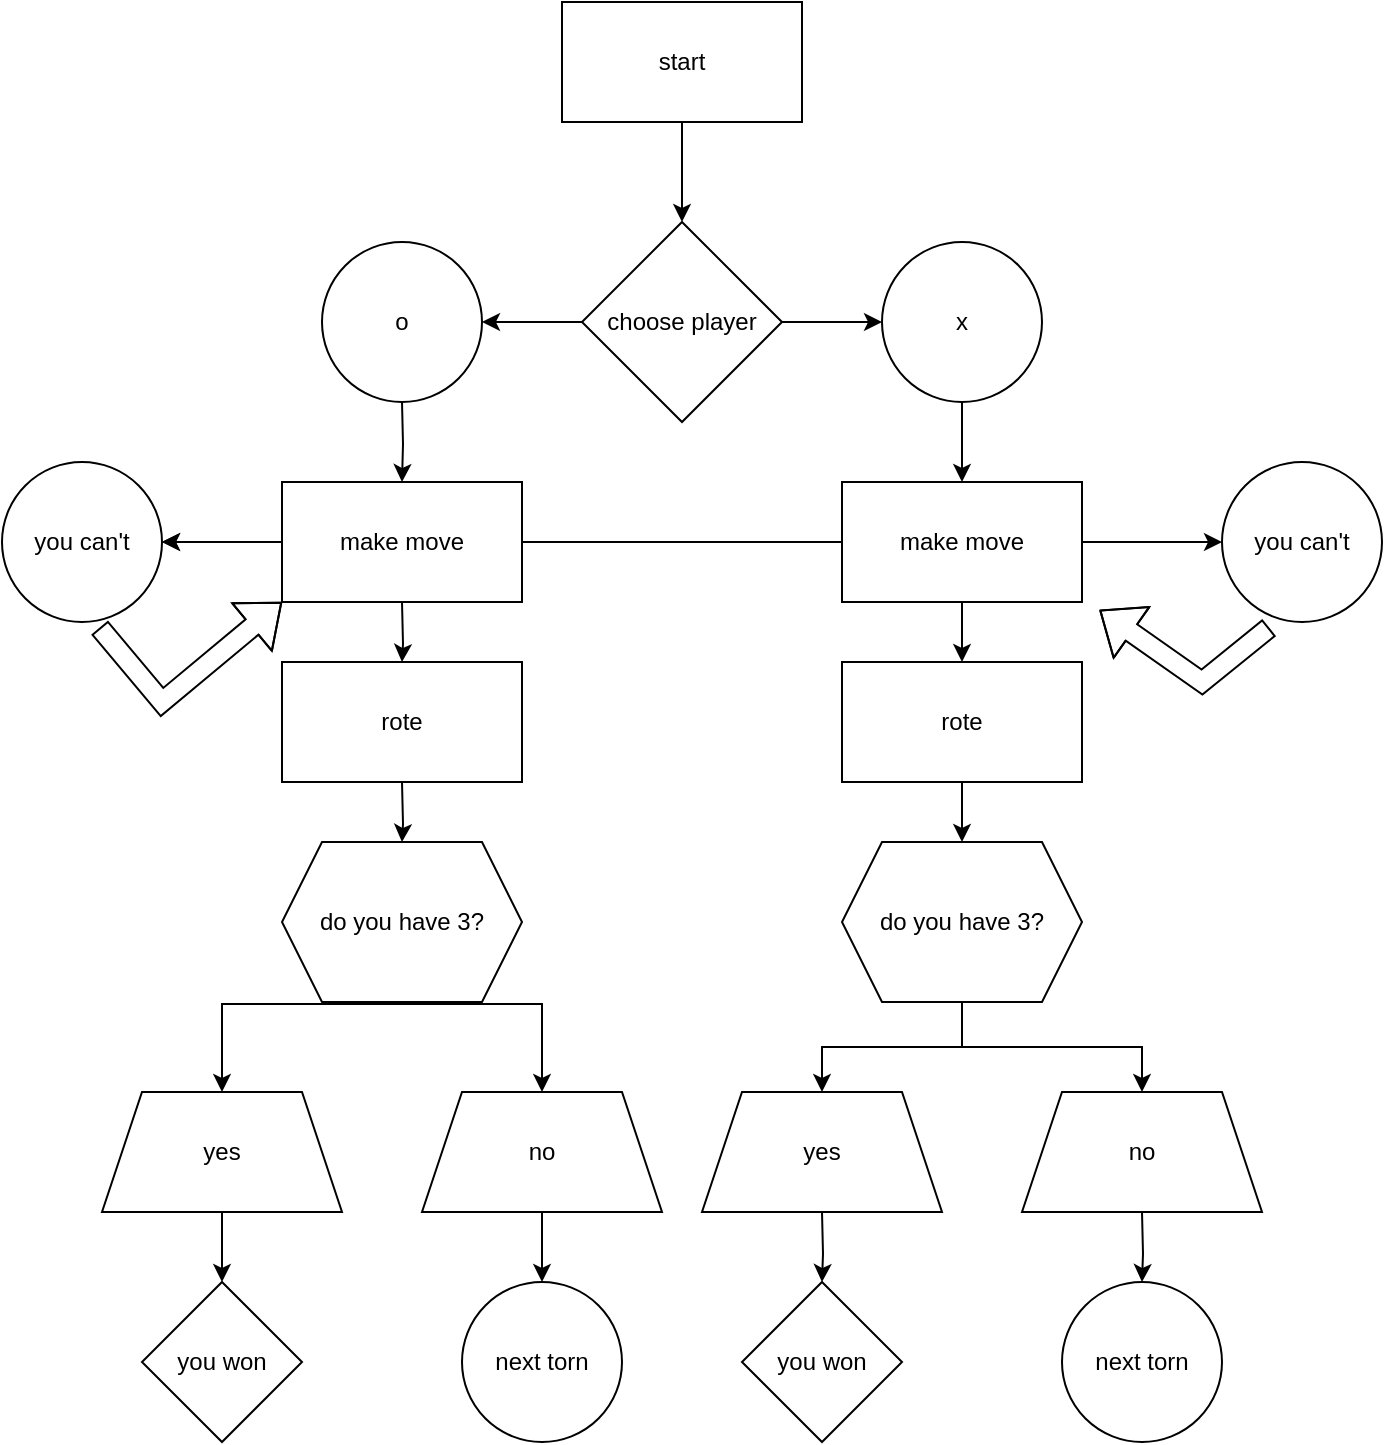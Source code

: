 <mxfile version="24.2.5" type="google" pages="3">
  <diagram name="‫עמוד-1‬" id="vnPmC6Hj0ANCb9C7g-GF">
    <mxGraphModel dx="1290" dy="522" grid="1" gridSize="10" guides="1" tooltips="1" connect="1" arrows="1" fold="1" page="1" pageScale="1" pageWidth="827" pageHeight="1169" math="0" shadow="0">
      <root>
        <mxCell id="0" />
        <mxCell id="1" parent="0" />
        <mxCell id="5YwmjccmEtclztH1JFm8-7" value="" style="edgeStyle=orthogonalEdgeStyle;rounded=0;orthogonalLoop=1;jettySize=auto;html=1;" parent="1" source="5YwmjccmEtclztH1JFm8-1" target="5YwmjccmEtclztH1JFm8-6" edge="1">
          <mxGeometry relative="1" as="geometry" />
        </mxCell>
        <mxCell id="5YwmjccmEtclztH1JFm8-1" value="start" style="rounded=0;whiteSpace=wrap;html=1;" parent="1" vertex="1">
          <mxGeometry x="350" y="10" width="120" height="60" as="geometry" />
        </mxCell>
        <mxCell id="5YwmjccmEtclztH1JFm8-10" value="" style="edgeStyle=orthogonalEdgeStyle;rounded=0;orthogonalLoop=1;jettySize=auto;html=1;" parent="1" source="5YwmjccmEtclztH1JFm8-6" target="5YwmjccmEtclztH1JFm8-9" edge="1">
          <mxGeometry relative="1" as="geometry" />
        </mxCell>
        <mxCell id="5YwmjccmEtclztH1JFm8-12" style="edgeStyle=orthogonalEdgeStyle;rounded=0;orthogonalLoop=1;jettySize=auto;html=1;" parent="1" source="5YwmjccmEtclztH1JFm8-6" target="5YwmjccmEtclztH1JFm8-11" edge="1">
          <mxGeometry relative="1" as="geometry" />
        </mxCell>
        <UserObject label="choose player" link="data:page/id,HFJknNNAJ5EQAEu7Tkad" id="5YwmjccmEtclztH1JFm8-6">
          <mxCell style="rhombus;whiteSpace=wrap;html=1;rounded=0;" parent="1" vertex="1">
            <mxGeometry x="360" y="120" width="100" height="100" as="geometry" />
          </mxCell>
        </UserObject>
        <mxCell id="5YwmjccmEtclztH1JFm8-14" value="" style="edgeStyle=orthogonalEdgeStyle;rounded=0;orthogonalLoop=1;jettySize=auto;html=1;" parent="1" source="5YwmjccmEtclztH1JFm8-9" target="5YwmjccmEtclztH1JFm8-13" edge="1">
          <mxGeometry relative="1" as="geometry" />
        </mxCell>
        <mxCell id="5YwmjccmEtclztH1JFm8-9" value="x" style="ellipse;whiteSpace=wrap;html=1;rounded=0;" parent="1" vertex="1">
          <mxGeometry x="510" y="130" width="80" height="80" as="geometry" />
        </mxCell>
        <mxCell id="5YwmjccmEtclztH1JFm8-11" value="o" style="ellipse;whiteSpace=wrap;html=1;rounded=0;" parent="1" vertex="1">
          <mxGeometry x="230" y="130" width="80" height="80" as="geometry" />
        </mxCell>
        <mxCell id="5YwmjccmEtclztH1JFm8-20" value="" style="edgeStyle=orthogonalEdgeStyle;rounded=0;orthogonalLoop=1;jettySize=auto;html=1;" parent="1" source="5YwmjccmEtclztH1JFm8-13" target="5YwmjccmEtclztH1JFm8-19" edge="1">
          <mxGeometry relative="1" as="geometry" />
        </mxCell>
        <mxCell id="5YwmjccmEtclztH1JFm8-24" value="" style="edgeStyle=orthogonalEdgeStyle;rounded=0;orthogonalLoop=1;jettySize=auto;html=1;" parent="1" source="5YwmjccmEtclztH1JFm8-13" target="5YwmjccmEtclztH1JFm8-23" edge="1">
          <mxGeometry relative="1" as="geometry" />
        </mxCell>
        <mxCell id="5YwmjccmEtclztH1JFm8-31" style="edgeStyle=orthogonalEdgeStyle;rounded=0;orthogonalLoop=1;jettySize=auto;html=1;entryX=0;entryY=0.5;entryDx=0;entryDy=0;" parent="1" source="5YwmjccmEtclztH1JFm8-13" target="5YwmjccmEtclztH1JFm8-27" edge="1">
          <mxGeometry relative="1" as="geometry" />
        </mxCell>
        <UserObject label="make move" link="data:page/id,QdwsYnYISWpcQ5v2HpTM" id="5YwmjccmEtclztH1JFm8-13">
          <mxCell style="whiteSpace=wrap;html=1;rounded=0;" parent="1" vertex="1">
            <mxGeometry x="490" y="250" width="120" height="60" as="geometry" />
          </mxCell>
        </UserObject>
        <mxCell id="5YwmjccmEtclztH1JFm8-28" value="" style="edgeStyle=orthogonalEdgeStyle;rounded=0;orthogonalLoop=1;jettySize=auto;html=1;" parent="1" source="5YwmjccmEtclztH1JFm8-15" target="5YwmjccmEtclztH1JFm8-23" edge="1">
          <mxGeometry relative="1" as="geometry" />
        </mxCell>
        <UserObject label="make move" link="data:page/id,QdwsYnYISWpcQ5v2HpTM" id="5YwmjccmEtclztH1JFm8-15">
          <mxCell style="whiteSpace=wrap;html=1;rounded=0;" parent="1" vertex="1">
            <mxGeometry x="210" y="250" width="120" height="60" as="geometry" />
          </mxCell>
        </UserObject>
        <mxCell id="5YwmjccmEtclztH1JFm8-16" value="" style="edgeStyle=orthogonalEdgeStyle;rounded=0;orthogonalLoop=1;jettySize=auto;html=1;" parent="1" target="5YwmjccmEtclztH1JFm8-15" edge="1">
          <mxGeometry relative="1" as="geometry">
            <mxPoint x="270" y="210" as="sourcePoint" />
          </mxGeometry>
        </mxCell>
        <mxCell id="5YwmjccmEtclztH1JFm8-38" value="" style="edgeStyle=orthogonalEdgeStyle;rounded=0;orthogonalLoop=1;jettySize=auto;html=1;" parent="1" source="5YwmjccmEtclztH1JFm8-19" target="5YwmjccmEtclztH1JFm8-37" edge="1">
          <mxGeometry relative="1" as="geometry" />
        </mxCell>
        <mxCell id="5YwmjccmEtclztH1JFm8-19" value="rote" style="whiteSpace=wrap;html=1;rounded=0;" parent="1" vertex="1">
          <mxGeometry x="490" y="340" width="120" height="60" as="geometry" />
        </mxCell>
        <mxCell id="5YwmjccmEtclztH1JFm8-21" value="rote" style="whiteSpace=wrap;html=1;rounded=0;" parent="1" vertex="1">
          <mxGeometry x="210" y="340" width="120" height="60" as="geometry" />
        </mxCell>
        <mxCell id="5YwmjccmEtclztH1JFm8-22" value="" style="edgeStyle=orthogonalEdgeStyle;rounded=0;orthogonalLoop=1;jettySize=auto;html=1;" parent="1" target="5YwmjccmEtclztH1JFm8-21" edge="1">
          <mxGeometry relative="1" as="geometry">
            <mxPoint x="270" y="310" as="sourcePoint" />
          </mxGeometry>
        </mxCell>
        <mxCell id="5YwmjccmEtclztH1JFm8-23" value="you can&#39;t" style="ellipse;whiteSpace=wrap;html=1;rounded=0;" parent="1" vertex="1">
          <mxGeometry x="70" y="240" width="80" height="80" as="geometry" />
        </mxCell>
        <mxCell id="5YwmjccmEtclztH1JFm8-27" value="you can&#39;t" style="ellipse;whiteSpace=wrap;html=1;rounded=0;" parent="1" vertex="1">
          <mxGeometry x="680" y="240" width="80" height="80" as="geometry" />
        </mxCell>
        <mxCell id="5YwmjccmEtclztH1JFm8-33" value="" style="shape=flexArrow;endArrow=classic;html=1;rounded=0;entryX=0;entryY=1;entryDx=0;entryDy=0;exitX=0.61;exitY=1.035;exitDx=0;exitDy=0;exitPerimeter=0;" parent="1" source="5YwmjccmEtclztH1JFm8-23" target="5YwmjccmEtclztH1JFm8-15" edge="1">
          <mxGeometry width="50" height="50" relative="1" as="geometry">
            <mxPoint x="110" y="340" as="sourcePoint" />
            <mxPoint x="160" y="290" as="targetPoint" />
            <Array as="points">
              <mxPoint x="150" y="360" />
            </Array>
          </mxGeometry>
        </mxCell>
        <mxCell id="5YwmjccmEtclztH1JFm8-34" value="" style="shape=flexArrow;endArrow=classic;html=1;rounded=0;exitX=0.295;exitY=1.035;exitDx=0;exitDy=0;exitPerimeter=0;entryX=1.073;entryY=1.067;entryDx=0;entryDy=0;entryPerimeter=0;" parent="1" source="5YwmjccmEtclztH1JFm8-27" target="5YwmjccmEtclztH1JFm8-13" edge="1">
          <mxGeometry width="50" height="50" relative="1" as="geometry">
            <mxPoint x="600" y="305" as="sourcePoint" />
            <mxPoint x="650" y="255" as="targetPoint" />
            <Array as="points">
              <mxPoint x="670" y="350" />
            </Array>
          </mxGeometry>
        </mxCell>
        <mxCell id="5YwmjccmEtclztH1JFm8-42" value="" style="edgeStyle=orthogonalEdgeStyle;rounded=0;orthogonalLoop=1;jettySize=auto;html=1;" parent="1" source="5YwmjccmEtclztH1JFm8-37" target="5YwmjccmEtclztH1JFm8-41" edge="1">
          <mxGeometry relative="1" as="geometry" />
        </mxCell>
        <mxCell id="5YwmjccmEtclztH1JFm8-46" value="" style="edgeStyle=orthogonalEdgeStyle;rounded=0;orthogonalLoop=1;jettySize=auto;html=1;" parent="1" source="5YwmjccmEtclztH1JFm8-37" target="5YwmjccmEtclztH1JFm8-45" edge="1">
          <mxGeometry relative="1" as="geometry" />
        </mxCell>
        <mxCell id="5YwmjccmEtclztH1JFm8-37" value="do you have 3?" style="shape=hexagon;perimeter=hexagonPerimeter2;whiteSpace=wrap;html=1;fixedSize=1;rounded=0;" parent="1" vertex="1">
          <mxGeometry x="490" y="430" width="120" height="80" as="geometry" />
        </mxCell>
        <mxCell id="5YwmjccmEtclztH1JFm8-39" value="" style="edgeStyle=orthogonalEdgeStyle;rounded=0;orthogonalLoop=1;jettySize=auto;html=1;" parent="1" target="5YwmjccmEtclztH1JFm8-40" edge="1">
          <mxGeometry relative="1" as="geometry">
            <mxPoint x="270" y="400" as="sourcePoint" />
          </mxGeometry>
        </mxCell>
        <mxCell id="5YwmjccmEtclztH1JFm8-40" value="do you have 3?" style="shape=hexagon;perimeter=hexagonPerimeter2;whiteSpace=wrap;html=1;fixedSize=1;rounded=0;" parent="1" vertex="1">
          <mxGeometry x="210" y="430" width="120" height="80" as="geometry" />
        </mxCell>
        <mxCell id="5YwmjccmEtclztH1JFm8-41" value="yes" style="shape=trapezoid;perimeter=trapezoidPerimeter;whiteSpace=wrap;html=1;fixedSize=1;rounded=0;" parent="1" vertex="1">
          <mxGeometry x="420" y="555" width="120" height="60" as="geometry" />
        </mxCell>
        <mxCell id="5YwmjccmEtclztH1JFm8-45" value="no" style="shape=trapezoid;perimeter=trapezoidPerimeter;whiteSpace=wrap;html=1;fixedSize=1;rounded=0;" parent="1" vertex="1">
          <mxGeometry x="580" y="555" width="120" height="60" as="geometry" />
        </mxCell>
        <mxCell id="5YwmjccmEtclztH1JFm8-59" value="" style="edgeStyle=orthogonalEdgeStyle;rounded=0;orthogonalLoop=1;jettySize=auto;html=1;" parent="1" source="5YwmjccmEtclztH1JFm8-47" target="5YwmjccmEtclztH1JFm8-58" edge="1">
          <mxGeometry relative="1" as="geometry" />
        </mxCell>
        <mxCell id="5YwmjccmEtclztH1JFm8-47" value="no" style="shape=trapezoid;perimeter=trapezoidPerimeter;whiteSpace=wrap;html=1;fixedSize=1;rounded=0;" parent="1" vertex="1">
          <mxGeometry x="280" y="555" width="120" height="60" as="geometry" />
        </mxCell>
        <mxCell id="5YwmjccmEtclztH1JFm8-48" value="" style="edgeStyle=orthogonalEdgeStyle;rounded=0;orthogonalLoop=1;jettySize=auto;html=1;" parent="1" target="5YwmjccmEtclztH1JFm8-47" edge="1">
          <mxGeometry relative="1" as="geometry">
            <mxPoint x="250" y="510" as="sourcePoint" />
            <Array as="points">
              <mxPoint x="250" y="511" />
              <mxPoint x="340" y="511" />
            </Array>
          </mxGeometry>
        </mxCell>
        <mxCell id="5YwmjccmEtclztH1JFm8-53" value="" style="edgeStyle=orthogonalEdgeStyle;rounded=0;orthogonalLoop=1;jettySize=auto;html=1;" parent="1" source="5YwmjccmEtclztH1JFm8-49" target="5YwmjccmEtclztH1JFm8-52" edge="1">
          <mxGeometry relative="1" as="geometry" />
        </mxCell>
        <mxCell id="5YwmjccmEtclztH1JFm8-49" value="yes" style="shape=trapezoid;perimeter=trapezoidPerimeter;whiteSpace=wrap;html=1;fixedSize=1;rounded=0;" parent="1" vertex="1">
          <mxGeometry x="120" y="555" width="120" height="60" as="geometry" />
        </mxCell>
        <mxCell id="5YwmjccmEtclztH1JFm8-50" value="" style="edgeStyle=orthogonalEdgeStyle;rounded=0;orthogonalLoop=1;jettySize=auto;html=1;" parent="1" target="5YwmjccmEtclztH1JFm8-49" edge="1">
          <mxGeometry relative="1" as="geometry">
            <mxPoint x="250" y="510" as="sourcePoint" />
            <Array as="points">
              <mxPoint x="250" y="511" />
              <mxPoint x="180" y="511" />
            </Array>
          </mxGeometry>
        </mxCell>
        <mxCell id="5YwmjccmEtclztH1JFm8-52" value="you won" style="rhombus;whiteSpace=wrap;html=1;rounded=0;" parent="1" vertex="1">
          <mxGeometry x="140" y="650" width="80" height="80" as="geometry" />
        </mxCell>
        <mxCell id="5YwmjccmEtclztH1JFm8-56" value="" style="edgeStyle=orthogonalEdgeStyle;rounded=0;orthogonalLoop=1;jettySize=auto;html=1;" parent="1" target="5YwmjccmEtclztH1JFm8-57" edge="1">
          <mxGeometry relative="1" as="geometry">
            <mxPoint x="480" y="615" as="sourcePoint" />
          </mxGeometry>
        </mxCell>
        <mxCell id="5YwmjccmEtclztH1JFm8-57" value="you won" style="rhombus;whiteSpace=wrap;html=1;rounded=0;" parent="1" vertex="1">
          <mxGeometry x="440" y="650" width="80" height="80" as="geometry" />
        </mxCell>
        <mxCell id="5YwmjccmEtclztH1JFm8-58" value="next torn" style="ellipse;whiteSpace=wrap;html=1;rounded=0;" parent="1" vertex="1">
          <mxGeometry x="300" y="650" width="80" height="80" as="geometry" />
        </mxCell>
        <mxCell id="5YwmjccmEtclztH1JFm8-60" value="next torn" style="ellipse;whiteSpace=wrap;html=1;rounded=0;" parent="1" vertex="1">
          <mxGeometry x="600" y="650" width="80" height="80" as="geometry" />
        </mxCell>
        <mxCell id="5YwmjccmEtclztH1JFm8-61" value="" style="edgeStyle=orthogonalEdgeStyle;rounded=0;orthogonalLoop=1;jettySize=auto;html=1;" parent="1" target="5YwmjccmEtclztH1JFm8-60" edge="1">
          <mxGeometry relative="1" as="geometry">
            <mxPoint x="640" y="615" as="sourcePoint" />
          </mxGeometry>
        </mxCell>
      </root>
    </mxGraphModel>
  </diagram>
  <diagram id="HFJknNNAJ5EQAEu7Tkad" name="‫עמוד-2‬">
    <mxGraphModel grid="1" page="1" gridSize="10" guides="1" tooltips="1" connect="1" arrows="1" fold="1" pageScale="1" pageWidth="827" pageHeight="1169" math="0" shadow="0">
      <root>
        <mxCell id="0" />
        <mxCell id="1" parent="0" />
        <mxCell id="OoPUK339M9w50Y1PaUf0-1" value="פונקציה של בחירת משתמש" style="whiteSpace=wrap;html=1;aspect=fixed;" vertex="1" parent="1">
          <mxGeometry x="370" y="230" width="80" height="80" as="geometry" />
        </mxCell>
      </root>
    </mxGraphModel>
  </diagram>
  <diagram id="QdwsYnYISWpcQ5v2HpTM" name="‫עמוד-3‬">
    <mxGraphModel grid="1" page="1" gridSize="10" guides="1" tooltips="1" connect="1" arrows="1" fold="1" pageScale="1" pageWidth="827" pageHeight="1169" math="0" shadow="0">
      <root>
        <mxCell id="0" />
        <mxCell id="1" parent="0" />
        <mxCell id="_kSIUYw7mNd-r5VIrAmw-1" value="פונקציה אם המשבצת פנויה או לא.&lt;div&gt;אם כן - לשמור אותה&lt;/div&gt;&lt;div&gt;אם לא - לבחור מהלך אחר&lt;/div&gt;" style="whiteSpace=wrap;html=1;aspect=fixed;" vertex="1" parent="1">
          <mxGeometry x="290" y="230" width="160" height="160" as="geometry" />
        </mxCell>
      </root>
    </mxGraphModel>
  </diagram>
</mxfile>
